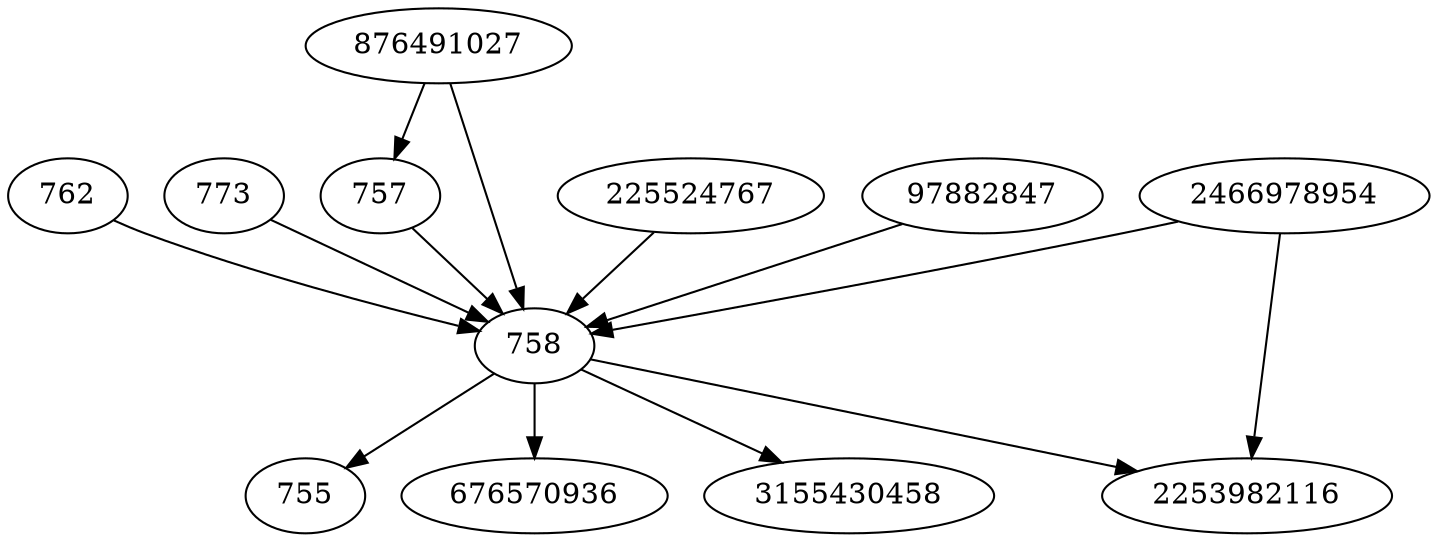 strict digraph  {
762;
2253982116;
773;
2466978954;
876491027;
755;
757;
758;
676570936;
3155430458;
225524767;
97882847;
762 -> 758;
773 -> 758;
2466978954 -> 2253982116;
2466978954 -> 758;
876491027 -> 757;
876491027 -> 758;
757 -> 758;
758 -> 676570936;
758 -> 2253982116;
758 -> 3155430458;
758 -> 755;
225524767 -> 758;
97882847 -> 758;
}
